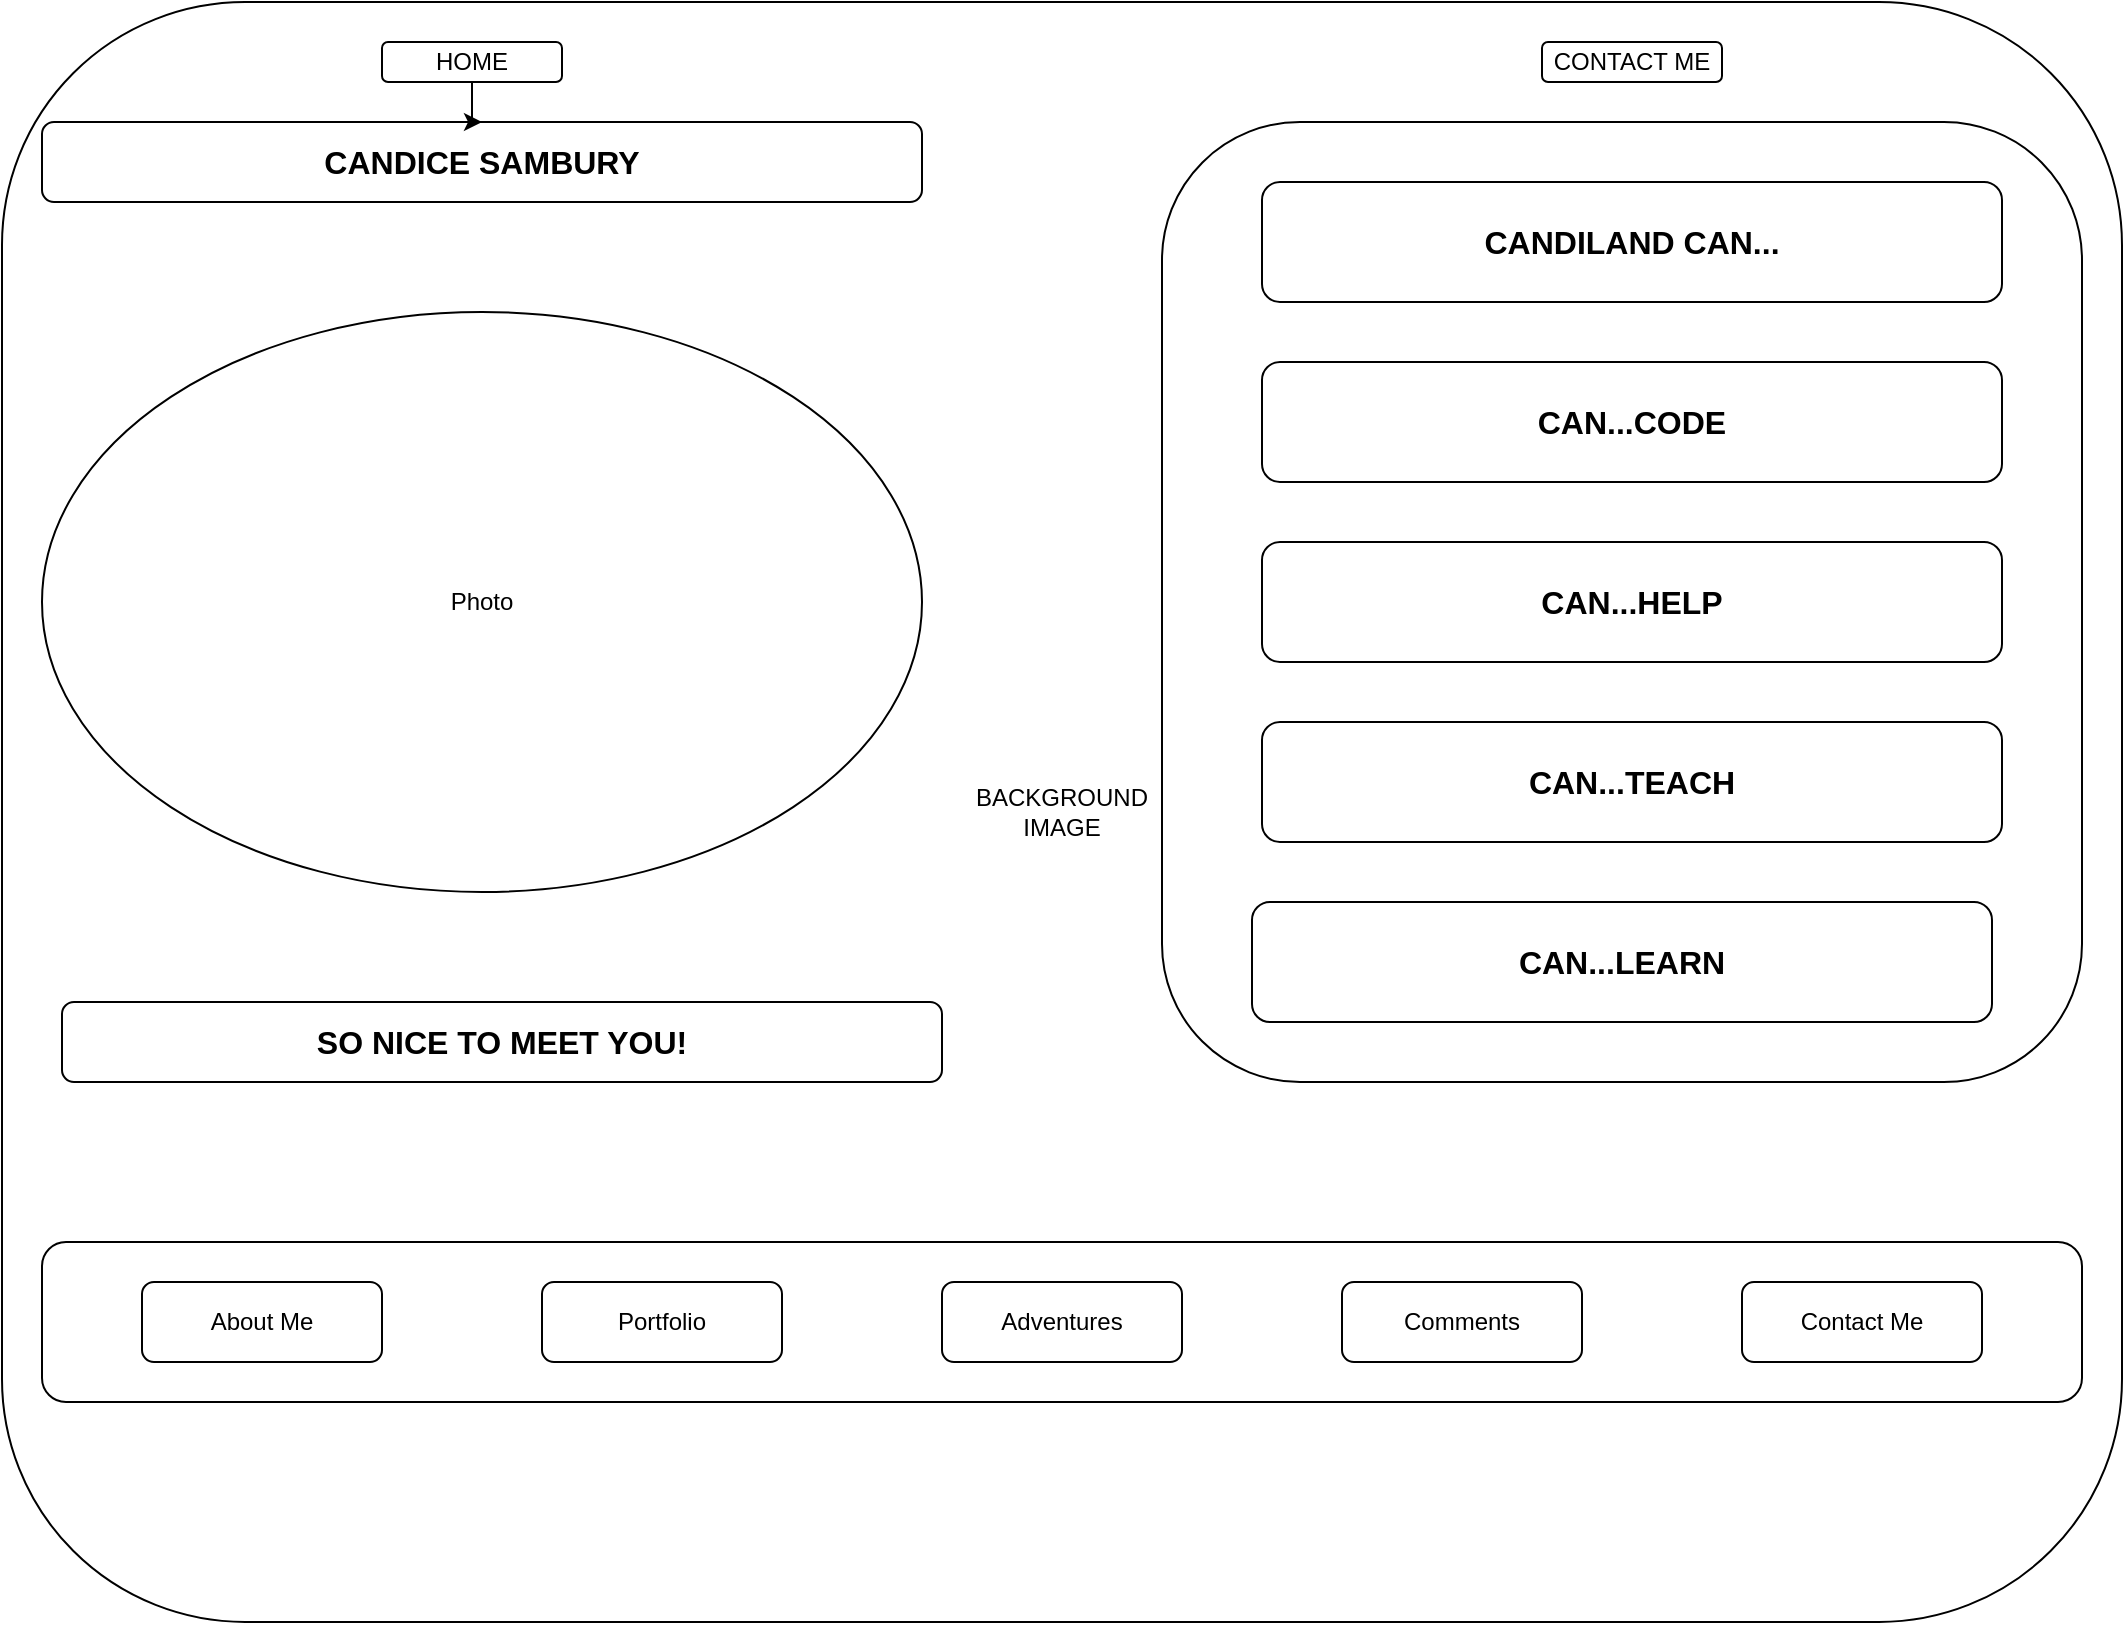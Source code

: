 <mxfile version="13.10.0" type="github">
  <diagram id="eYAGkdXjcYueEW1quFfb" name="Page-1">
    <mxGraphModel dx="1196" dy="747" grid="1" gridSize="10" guides="1" tooltips="1" connect="1" arrows="1" fold="1" page="1" pageScale="1" pageWidth="1100" pageHeight="850" math="0" shadow="0">
      <root>
        <mxCell id="0" />
        <mxCell id="1" parent="0" />
        <mxCell id="i89bTVHoX--s6SYIX36o-20" value="BACKGROUND&lt;br&gt;IMAGE" style="rounded=1;whiteSpace=wrap;html=1;" vertex="1" parent="1">
          <mxGeometry x="20" y="20" width="1060" height="810" as="geometry" />
        </mxCell>
        <mxCell id="i89bTVHoX--s6SYIX36o-1" value="Photo" style="ellipse;whiteSpace=wrap;html=1;" vertex="1" parent="1">
          <mxGeometry x="40" y="175" width="440" height="290" as="geometry" />
        </mxCell>
        <mxCell id="i89bTVHoX--s6SYIX36o-2" value="&lt;font size=&quot;3&quot;&gt;&lt;b&gt;CANDICE SAMBURY&lt;/b&gt;&lt;/font&gt;" style="rounded=1;whiteSpace=wrap;html=1;" vertex="1" parent="1">
          <mxGeometry x="40" y="80" width="440" height="40" as="geometry" />
        </mxCell>
        <mxCell id="i89bTVHoX--s6SYIX36o-4" value="" style="rounded=1;whiteSpace=wrap;html=1;" vertex="1" parent="1">
          <mxGeometry x="600" y="80" width="460" height="480" as="geometry" />
        </mxCell>
        <mxCell id="i89bTVHoX--s6SYIX36o-5" value="" style="rounded=1;whiteSpace=wrap;html=1;" vertex="1" parent="1">
          <mxGeometry x="40" y="640" width="1020" height="80" as="geometry" />
        </mxCell>
        <mxCell id="i89bTVHoX--s6SYIX36o-6" value="About Me" style="rounded=1;whiteSpace=wrap;html=1;" vertex="1" parent="1">
          <mxGeometry x="90" y="660" width="120" height="40" as="geometry" />
        </mxCell>
        <mxCell id="i89bTVHoX--s6SYIX36o-7" value="Adventures" style="rounded=1;whiteSpace=wrap;html=1;" vertex="1" parent="1">
          <mxGeometry x="490" y="660" width="120" height="40" as="geometry" />
        </mxCell>
        <mxCell id="i89bTVHoX--s6SYIX36o-8" value="Comments" style="rounded=1;whiteSpace=wrap;html=1;" vertex="1" parent="1">
          <mxGeometry x="690" y="660" width="120" height="40" as="geometry" />
        </mxCell>
        <mxCell id="i89bTVHoX--s6SYIX36o-9" value="Portfolio" style="rounded=1;whiteSpace=wrap;html=1;" vertex="1" parent="1">
          <mxGeometry x="290" y="660" width="120" height="40" as="geometry" />
        </mxCell>
        <mxCell id="i89bTVHoX--s6SYIX36o-10" value="Contact Me" style="rounded=1;whiteSpace=wrap;html=1;" vertex="1" parent="1">
          <mxGeometry x="890" y="660" width="120" height="40" as="geometry" />
        </mxCell>
        <mxCell id="i89bTVHoX--s6SYIX36o-11" value="&lt;font size=&quot;3&quot;&gt;&lt;b&gt;CANDILAND CAN...&lt;/b&gt;&lt;/font&gt;" style="rounded=1;whiteSpace=wrap;html=1;" vertex="1" parent="1">
          <mxGeometry x="650" y="110" width="370" height="60" as="geometry" />
        </mxCell>
        <mxCell id="i89bTVHoX--s6SYIX36o-12" value="&lt;font size=&quot;3&quot;&gt;&lt;b&gt;CAN...HELP&lt;/b&gt;&lt;/font&gt;" style="rounded=1;whiteSpace=wrap;html=1;" vertex="1" parent="1">
          <mxGeometry x="650" y="290" width="370" height="60" as="geometry" />
        </mxCell>
        <mxCell id="i89bTVHoX--s6SYIX36o-13" value="&lt;font size=&quot;3&quot;&gt;&lt;b&gt;CAN...TEACH&lt;/b&gt;&lt;/font&gt;" style="rounded=1;whiteSpace=wrap;html=1;" vertex="1" parent="1">
          <mxGeometry x="650" y="380" width="370" height="60" as="geometry" />
        </mxCell>
        <mxCell id="i89bTVHoX--s6SYIX36o-14" value="&lt;font size=&quot;3&quot;&gt;&lt;b&gt;CAN...LEARN&lt;/b&gt;&lt;/font&gt;" style="rounded=1;whiteSpace=wrap;html=1;" vertex="1" parent="1">
          <mxGeometry x="645" y="470" width="370" height="60" as="geometry" />
        </mxCell>
        <mxCell id="i89bTVHoX--s6SYIX36o-16" value="&lt;font size=&quot;3&quot;&gt;&lt;b&gt;CAN...CODE&lt;/b&gt;&lt;/font&gt;" style="rounded=1;whiteSpace=wrap;html=1;" vertex="1" parent="1">
          <mxGeometry x="650" y="200" width="370" height="60" as="geometry" />
        </mxCell>
        <mxCell id="i89bTVHoX--s6SYIX36o-22" value="&lt;font size=&quot;3&quot;&gt;&lt;b&gt;SO NICE TO MEET YOU!&lt;/b&gt;&lt;/font&gt;" style="rounded=1;whiteSpace=wrap;html=1;" vertex="1" parent="1">
          <mxGeometry x="50" y="520" width="440" height="40" as="geometry" />
        </mxCell>
        <mxCell id="i89bTVHoX--s6SYIX36o-24" value="" style="edgeStyle=orthogonalEdgeStyle;rounded=0;orthogonalLoop=1;jettySize=auto;html=1;" edge="1" parent="1" source="i89bTVHoX--s6SYIX36o-23" target="i89bTVHoX--s6SYIX36o-2">
          <mxGeometry relative="1" as="geometry" />
        </mxCell>
        <mxCell id="i89bTVHoX--s6SYIX36o-23" value="HOME" style="rounded=1;whiteSpace=wrap;html=1;" vertex="1" parent="1">
          <mxGeometry x="210" y="40" width="90" height="20" as="geometry" />
        </mxCell>
        <mxCell id="i89bTVHoX--s6SYIX36o-25" value="CONTACT ME" style="rounded=1;whiteSpace=wrap;html=1;" vertex="1" parent="1">
          <mxGeometry x="790" y="40" width="90" height="20" as="geometry" />
        </mxCell>
      </root>
    </mxGraphModel>
  </diagram>
</mxfile>
